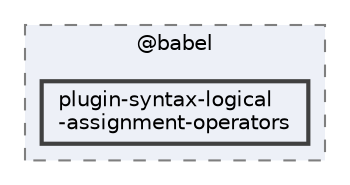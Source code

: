 digraph "pkiclassroomrescheduler/src/main/frontend/node_modules/@babel/plugin-syntax-logical-assignment-operators"
{
 // LATEX_PDF_SIZE
  bgcolor="transparent";
  edge [fontname=Helvetica,fontsize=10,labelfontname=Helvetica,labelfontsize=10];
  node [fontname=Helvetica,fontsize=10,shape=box,height=0.2,width=0.4];
  compound=true
  subgraph clusterdir_bc8070c8b402176472541bb6f0cba6df {
    graph [ bgcolor="#edf0f7", pencolor="grey50", label="@babel", fontname=Helvetica,fontsize=10 style="filled,dashed", URL="dir_bc8070c8b402176472541bb6f0cba6df.html",tooltip=""]
  dir_312eae1a069a721c42a338700b3e6a2a [label="plugin-syntax-logical\l-assignment-operators", fillcolor="#edf0f7", color="grey25", style="filled,bold", URL="dir_312eae1a069a721c42a338700b3e6a2a.html",tooltip=""];
  }
}
